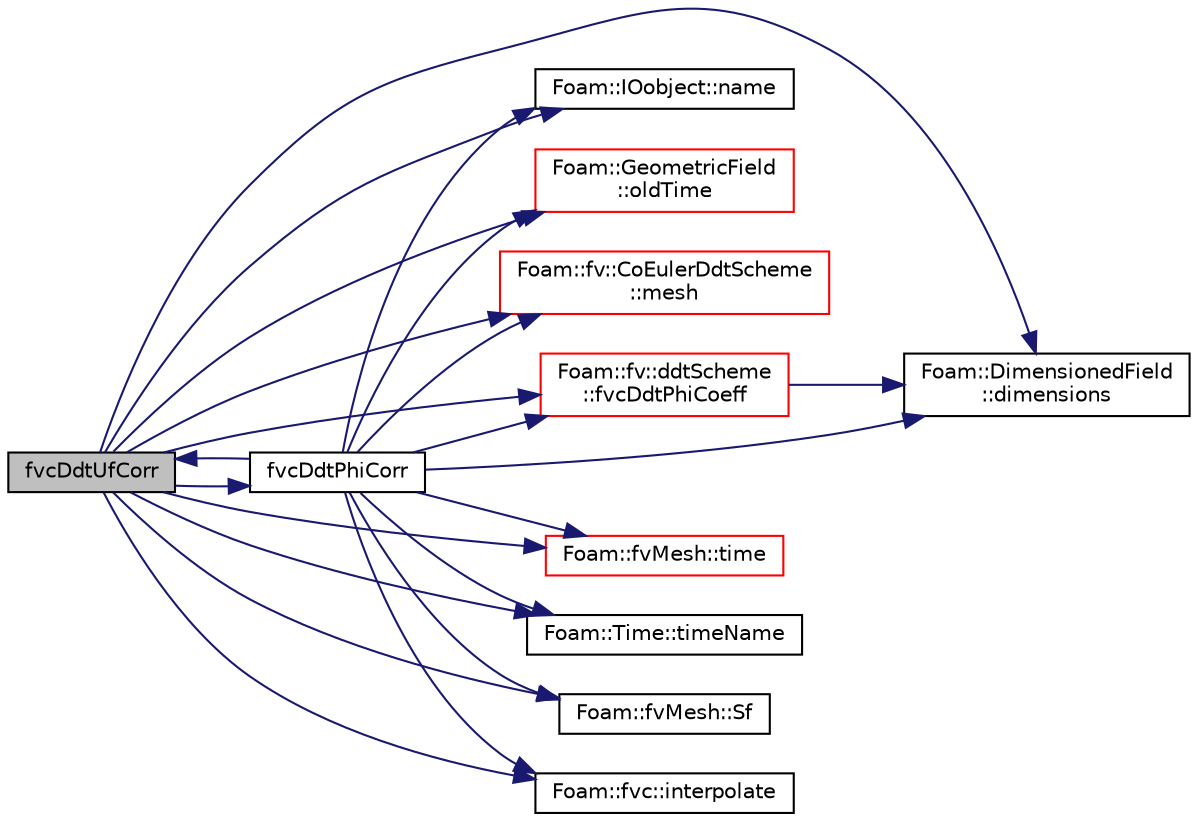 digraph "fvcDdtUfCorr"
{
  bgcolor="transparent";
  edge [fontname="Helvetica",fontsize="10",labelfontname="Helvetica",labelfontsize="10"];
  node [fontname="Helvetica",fontsize="10",shape=record];
  rankdir="LR";
  Node1 [label="fvcDdtUfCorr",height=0.2,width=0.4,color="black", fillcolor="grey75", style="filled", fontcolor="black"];
  Node1 -> Node2 [color="midnightblue",fontsize="10",style="solid",fontname="Helvetica"];
  Node2 [label="Foam::DimensionedField\l::dimensions",height=0.2,width=0.4,color="black",URL="$a00532.html#a6098093e7de06370342a85cfae8b31f5",tooltip="Return dimensions. "];
  Node1 -> Node3 [color="midnightblue",fontsize="10",style="solid",fontname="Helvetica"];
  Node3 [label="Foam::fv::ddtScheme\l::fvcDdtPhiCoeff",height=0.2,width=0.4,color="red",URL="$a00503.html#adaa5c26dbfd2851be994f2e32f3274d1"];
  Node3 -> Node2 [color="midnightblue",fontsize="10",style="solid",fontname="Helvetica"];
  Node1 -> Node4 [color="midnightblue",fontsize="10",style="solid",fontname="Helvetica"];
  Node4 [label="fvcDdtPhiCorr",height=0.2,width=0.4,color="black",URL="$a00434.html#a97d8b415a9dfae12e1a430b08297c478"];
  Node4 -> Node5 [color="midnightblue",fontsize="10",style="solid",fontname="Helvetica"];
  Node5 [label="Foam::IOobject::name",height=0.2,width=0.4,color="black",URL="$a01179.html#a75b72488d2e82151b025744974919d5d",tooltip="Return name. "];
  Node4 -> Node2 [color="midnightblue",fontsize="10",style="solid",fontname="Helvetica"];
  Node4 -> Node6 [color="midnightblue",fontsize="10",style="solid",fontname="Helvetica"];
  Node6 [label="Foam::GeometricField\l::oldTime",height=0.2,width=0.4,color="red",URL="$a00921.html#a590e4782d38c7bab9fc7d231aa6b5f3f",tooltip="Return old time field. "];
  Node4 -> Node7 [color="midnightblue",fontsize="10",style="solid",fontname="Helvetica"];
  Node7 [label="Foam::fv::CoEulerDdtScheme\l::mesh",height=0.2,width=0.4,color="red",URL="$a00314.html#a9687e6999ad5ae21072ec74623f049ff",tooltip="Return mesh reference. "];
  Node4 -> Node8 [color="midnightblue",fontsize="10",style="solid",fontname="Helvetica"];
  Node8 [label="Foam::fvMesh::time",height=0.2,width=0.4,color="red",URL="$a00876.html#a48fcf6de2789aff6b430b5fc1a05693f",tooltip="Return the top-level database. "];
  Node4 -> Node9 [color="midnightblue",fontsize="10",style="solid",fontname="Helvetica"];
  Node9 [label="Foam::Time::timeName",height=0.2,width=0.4,color="black",URL="$a02610.html#a5ae6a110de1b22323e19a46943c7f0c1",tooltip="Return time name of given scalar time. "];
  Node4 -> Node3 [color="midnightblue",fontsize="10",style="solid",fontname="Helvetica"];
  Node4 -> Node10 [color="midnightblue",fontsize="10",style="solid",fontname="Helvetica"];
  Node10 [label="Foam::fvMesh::Sf",height=0.2,width=0.4,color="black",URL="$a00876.html#af12143fbad868b6e74ca00b7e97e84d6",tooltip="Return cell face area vectors. "];
  Node4 -> Node11 [color="midnightblue",fontsize="10",style="solid",fontname="Helvetica"];
  Node11 [label="Foam::fvc::interpolate",height=0.2,width=0.4,color="black",URL="$a10768.html#a768cc91e806b7278729a11134de57ecf",tooltip="Interpolate field onto faces using scheme given by Istream. "];
  Node4 -> Node1 [color="midnightblue",fontsize="10",style="solid",fontname="Helvetica"];
  Node1 -> Node11 [color="midnightblue",fontsize="10",style="solid",fontname="Helvetica"];
  Node1 -> Node7 [color="midnightblue",fontsize="10",style="solid",fontname="Helvetica"];
  Node1 -> Node5 [color="midnightblue",fontsize="10",style="solid",fontname="Helvetica"];
  Node1 -> Node6 [color="midnightblue",fontsize="10",style="solid",fontname="Helvetica"];
  Node1 -> Node10 [color="midnightblue",fontsize="10",style="solid",fontname="Helvetica"];
  Node1 -> Node8 [color="midnightblue",fontsize="10",style="solid",fontname="Helvetica"];
  Node1 -> Node9 [color="midnightblue",fontsize="10",style="solid",fontname="Helvetica"];
}
